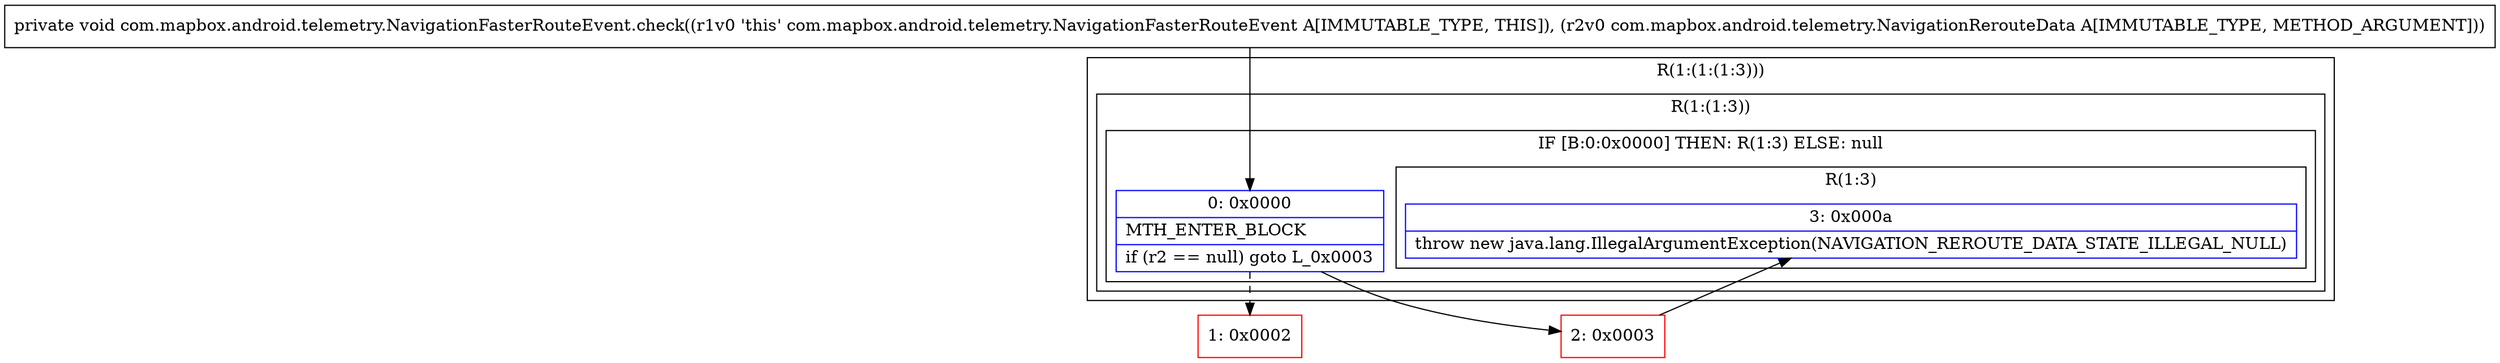 digraph "CFG forcom.mapbox.android.telemetry.NavigationFasterRouteEvent.check(Lcom\/mapbox\/android\/telemetry\/NavigationRerouteData;)V" {
subgraph cluster_Region_1315350367 {
label = "R(1:(1:(1:3)))";
node [shape=record,color=blue];
subgraph cluster_Region_607347533 {
label = "R(1:(1:3))";
node [shape=record,color=blue];
subgraph cluster_IfRegion_263446464 {
label = "IF [B:0:0x0000] THEN: R(1:3) ELSE: null";
node [shape=record,color=blue];
Node_0 [shape=record,label="{0\:\ 0x0000|MTH_ENTER_BLOCK\l|if (r2 == null) goto L_0x0003\l}"];
subgraph cluster_Region_1619522490 {
label = "R(1:3)";
node [shape=record,color=blue];
Node_3 [shape=record,label="{3\:\ 0x000a|throw new java.lang.IllegalArgumentException(NAVIGATION_REROUTE_DATA_STATE_ILLEGAL_NULL)\l}"];
}
}
}
}
Node_1 [shape=record,color=red,label="{1\:\ 0x0002}"];
Node_2 [shape=record,color=red,label="{2\:\ 0x0003}"];
MethodNode[shape=record,label="{private void com.mapbox.android.telemetry.NavigationFasterRouteEvent.check((r1v0 'this' com.mapbox.android.telemetry.NavigationFasterRouteEvent A[IMMUTABLE_TYPE, THIS]), (r2v0 com.mapbox.android.telemetry.NavigationRerouteData A[IMMUTABLE_TYPE, METHOD_ARGUMENT])) }"];
MethodNode -> Node_0;
Node_0 -> Node_1[style=dashed];
Node_0 -> Node_2;
Node_2 -> Node_3;
}

